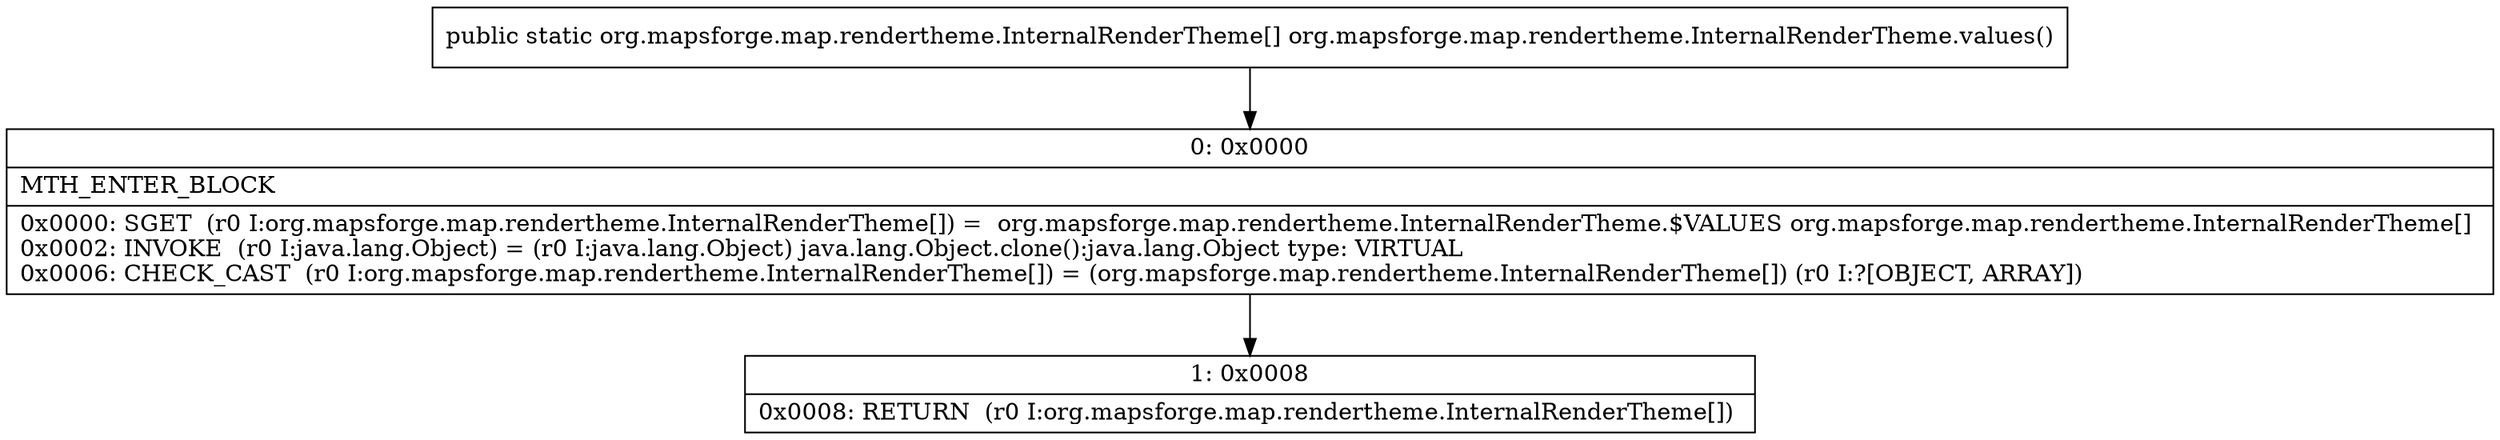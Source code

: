 digraph "CFG fororg.mapsforge.map.rendertheme.InternalRenderTheme.values()[Lorg\/mapsforge\/map\/rendertheme\/InternalRenderTheme;" {
Node_0 [shape=record,label="{0\:\ 0x0000|MTH_ENTER_BLOCK\l|0x0000: SGET  (r0 I:org.mapsforge.map.rendertheme.InternalRenderTheme[]) =  org.mapsforge.map.rendertheme.InternalRenderTheme.$VALUES org.mapsforge.map.rendertheme.InternalRenderTheme[] \l0x0002: INVOKE  (r0 I:java.lang.Object) = (r0 I:java.lang.Object) java.lang.Object.clone():java.lang.Object type: VIRTUAL \l0x0006: CHECK_CAST  (r0 I:org.mapsforge.map.rendertheme.InternalRenderTheme[]) = (org.mapsforge.map.rendertheme.InternalRenderTheme[]) (r0 I:?[OBJECT, ARRAY]) \l}"];
Node_1 [shape=record,label="{1\:\ 0x0008|0x0008: RETURN  (r0 I:org.mapsforge.map.rendertheme.InternalRenderTheme[]) \l}"];
MethodNode[shape=record,label="{public static org.mapsforge.map.rendertheme.InternalRenderTheme[] org.mapsforge.map.rendertheme.InternalRenderTheme.values() }"];
MethodNode -> Node_0;
Node_0 -> Node_1;
}

